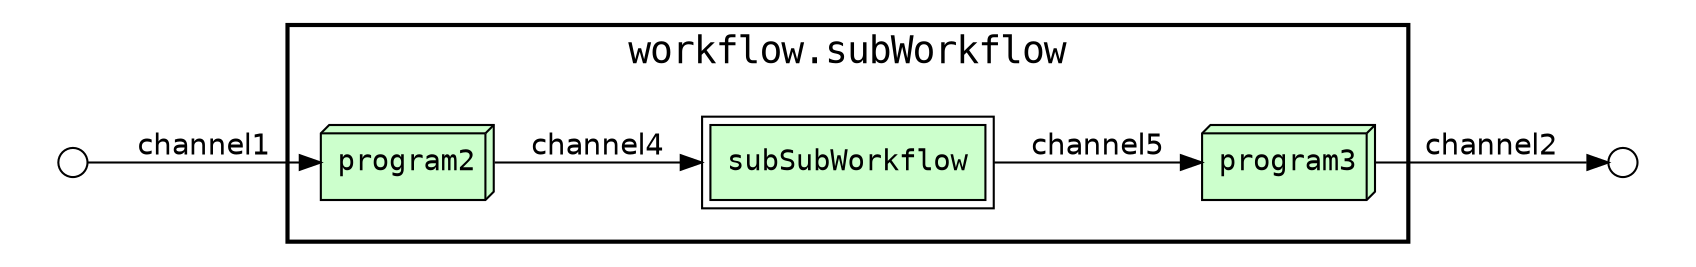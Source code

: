 digraph Workflow {
rankdir=LR
graph[fontname=Courier]
edge[fontname=Helvetica]
node[fontname=Courier]
subgraph cluster0 {
label="workflow.subWorkflow"
penwidth=2
fontsize=18
subgraph cluster1 {
label=""
color="white"
node[shape=box3d style="filled" fillcolor="#CCFFCC" peripheries=1 label=""]
node1 [label="program2"]
node2 [label="program3"]
node[shape=box style="filled" fillcolor="#CCFFCC" peripheries=2 label=""]
node[shape=box style="filled" fillcolor="#CCFFCC" peripheries=2 label=""]
node3 [label="subSubWorkflow"]
}}
node[shape=circle style="filled" fillcolor="#FFFFFF" peripheries=1 label="" width=0.2]
subgraph cluster2 { label="" color="white"
subgraph cluster3 { label="" color="white"
node4
}}
subgraph cluster4 { label="" color="white"
subgraph cluster5 { label="" color="white"
node5
}}
node2 -> node5 [label="channel2"]
node4 -> node1 [label="channel1"]
node1 -> node3 [label="channel4"]
node3 -> node2 [label="channel5"]
}
